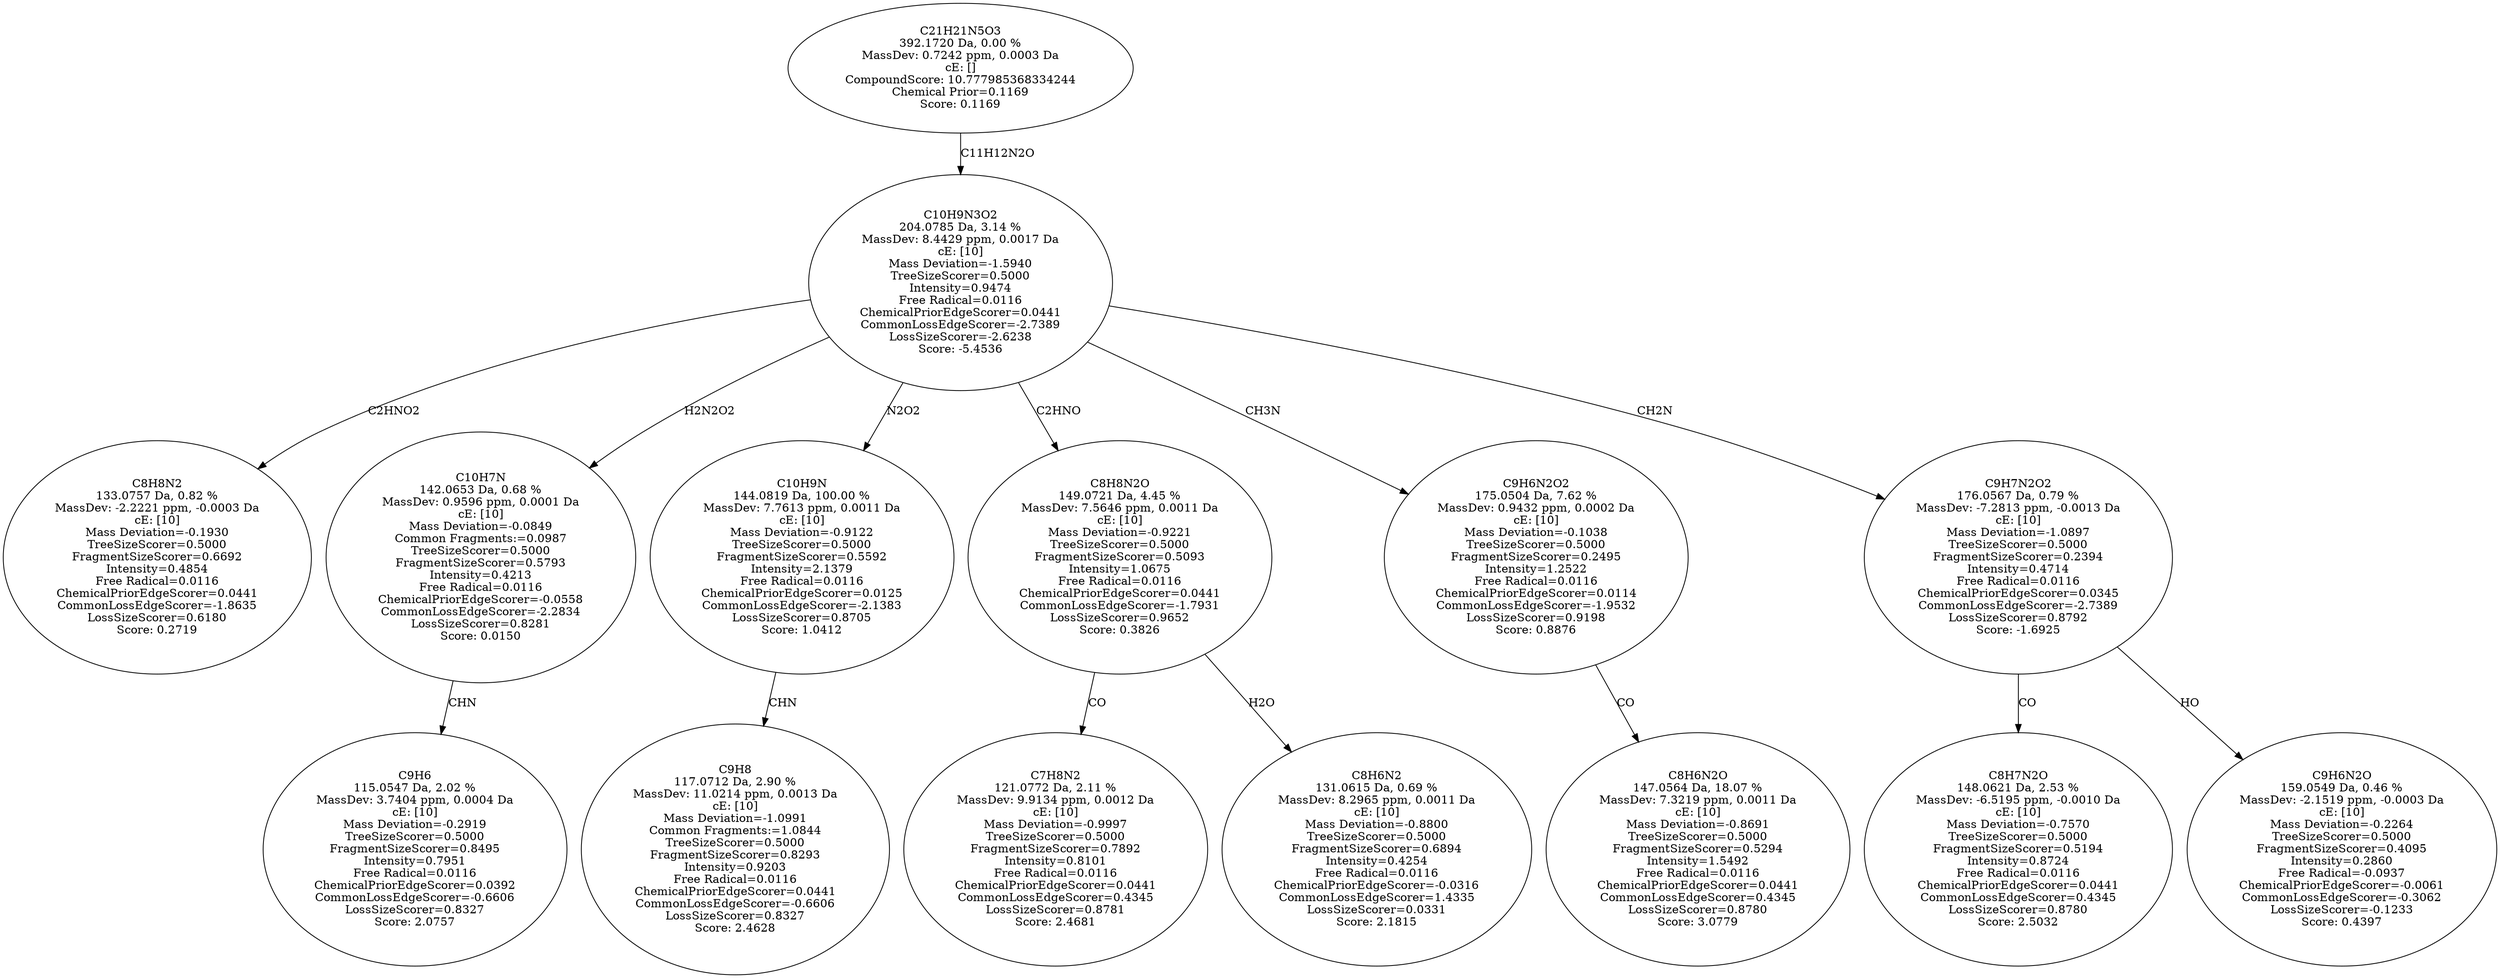 strict digraph {
v1 [label="C8H8N2\n133.0757 Da, 0.82 %\nMassDev: -2.2221 ppm, -0.0003 Da\ncE: [10]\nMass Deviation=-0.1930\nTreeSizeScorer=0.5000\nFragmentSizeScorer=0.6692\nIntensity=0.4854\nFree Radical=0.0116\nChemicalPriorEdgeScorer=0.0441\nCommonLossEdgeScorer=-1.8635\nLossSizeScorer=0.6180\nScore: 0.2719"];
v2 [label="C9H6\n115.0547 Da, 2.02 %\nMassDev: 3.7404 ppm, 0.0004 Da\ncE: [10]\nMass Deviation=-0.2919\nTreeSizeScorer=0.5000\nFragmentSizeScorer=0.8495\nIntensity=0.7951\nFree Radical=0.0116\nChemicalPriorEdgeScorer=0.0392\nCommonLossEdgeScorer=-0.6606\nLossSizeScorer=0.8327\nScore: 2.0757"];
v3 [label="C10H7N\n142.0653 Da, 0.68 %\nMassDev: 0.9596 ppm, 0.0001 Da\ncE: [10]\nMass Deviation=-0.0849\nCommon Fragments:=0.0987\nTreeSizeScorer=0.5000\nFragmentSizeScorer=0.5793\nIntensity=0.4213\nFree Radical=0.0116\nChemicalPriorEdgeScorer=-0.0558\nCommonLossEdgeScorer=-2.2834\nLossSizeScorer=0.8281\nScore: 0.0150"];
v4 [label="C9H8\n117.0712 Da, 2.90 %\nMassDev: 11.0214 ppm, 0.0013 Da\ncE: [10]\nMass Deviation=-1.0991\nCommon Fragments:=1.0844\nTreeSizeScorer=0.5000\nFragmentSizeScorer=0.8293\nIntensity=0.9203\nFree Radical=0.0116\nChemicalPriorEdgeScorer=0.0441\nCommonLossEdgeScorer=-0.6606\nLossSizeScorer=0.8327\nScore: 2.4628"];
v5 [label="C10H9N\n144.0819 Da, 100.00 %\nMassDev: 7.7613 ppm, 0.0011 Da\ncE: [10]\nMass Deviation=-0.9122\nTreeSizeScorer=0.5000\nFragmentSizeScorer=0.5592\nIntensity=2.1379\nFree Radical=0.0116\nChemicalPriorEdgeScorer=0.0125\nCommonLossEdgeScorer=-2.1383\nLossSizeScorer=0.8705\nScore: 1.0412"];
v6 [label="C7H8N2\n121.0772 Da, 2.11 %\nMassDev: 9.9134 ppm, 0.0012 Da\ncE: [10]\nMass Deviation=-0.9997\nTreeSizeScorer=0.5000\nFragmentSizeScorer=0.7892\nIntensity=0.8101\nFree Radical=0.0116\nChemicalPriorEdgeScorer=0.0441\nCommonLossEdgeScorer=0.4345\nLossSizeScorer=0.8781\nScore: 2.4681"];
v7 [label="C8H6N2\n131.0615 Da, 0.69 %\nMassDev: 8.2965 ppm, 0.0011 Da\ncE: [10]\nMass Deviation=-0.8800\nTreeSizeScorer=0.5000\nFragmentSizeScorer=0.6894\nIntensity=0.4254\nFree Radical=0.0116\nChemicalPriorEdgeScorer=-0.0316\nCommonLossEdgeScorer=1.4335\nLossSizeScorer=0.0331\nScore: 2.1815"];
v8 [label="C8H8N2O\n149.0721 Da, 4.45 %\nMassDev: 7.5646 ppm, 0.0011 Da\ncE: [10]\nMass Deviation=-0.9221\nTreeSizeScorer=0.5000\nFragmentSizeScorer=0.5093\nIntensity=1.0675\nFree Radical=0.0116\nChemicalPriorEdgeScorer=0.0441\nCommonLossEdgeScorer=-1.7931\nLossSizeScorer=0.9652\nScore: 0.3826"];
v9 [label="C8H6N2O\n147.0564 Da, 18.07 %\nMassDev: 7.3219 ppm, 0.0011 Da\ncE: [10]\nMass Deviation=-0.8691\nTreeSizeScorer=0.5000\nFragmentSizeScorer=0.5294\nIntensity=1.5492\nFree Radical=0.0116\nChemicalPriorEdgeScorer=0.0441\nCommonLossEdgeScorer=0.4345\nLossSizeScorer=0.8780\nScore: 3.0779"];
v10 [label="C9H6N2O2\n175.0504 Da, 7.62 %\nMassDev: 0.9432 ppm, 0.0002 Da\ncE: [10]\nMass Deviation=-0.1038\nTreeSizeScorer=0.5000\nFragmentSizeScorer=0.2495\nIntensity=1.2522\nFree Radical=0.0116\nChemicalPriorEdgeScorer=0.0114\nCommonLossEdgeScorer=-1.9532\nLossSizeScorer=0.9198\nScore: 0.8876"];
v11 [label="C8H7N2O\n148.0621 Da, 2.53 %\nMassDev: -6.5195 ppm, -0.0010 Da\ncE: [10]\nMass Deviation=-0.7570\nTreeSizeScorer=0.5000\nFragmentSizeScorer=0.5194\nIntensity=0.8724\nFree Radical=0.0116\nChemicalPriorEdgeScorer=0.0441\nCommonLossEdgeScorer=0.4345\nLossSizeScorer=0.8780\nScore: 2.5032"];
v12 [label="C9H6N2O\n159.0549 Da, 0.46 %\nMassDev: -2.1519 ppm, -0.0003 Da\ncE: [10]\nMass Deviation=-0.2264\nTreeSizeScorer=0.5000\nFragmentSizeScorer=0.4095\nIntensity=0.2860\nFree Radical=-0.0937\nChemicalPriorEdgeScorer=-0.0061\nCommonLossEdgeScorer=-0.3062\nLossSizeScorer=-0.1233\nScore: 0.4397"];
v13 [label="C9H7N2O2\n176.0567 Da, 0.79 %\nMassDev: -7.2813 ppm, -0.0013 Da\ncE: [10]\nMass Deviation=-1.0897\nTreeSizeScorer=0.5000\nFragmentSizeScorer=0.2394\nIntensity=0.4714\nFree Radical=0.0116\nChemicalPriorEdgeScorer=0.0345\nCommonLossEdgeScorer=-2.7389\nLossSizeScorer=0.8792\nScore: -1.6925"];
v14 [label="C10H9N3O2\n204.0785 Da, 3.14 %\nMassDev: 8.4429 ppm, 0.0017 Da\ncE: [10]\nMass Deviation=-1.5940\nTreeSizeScorer=0.5000\nIntensity=0.9474\nFree Radical=0.0116\nChemicalPriorEdgeScorer=0.0441\nCommonLossEdgeScorer=-2.7389\nLossSizeScorer=-2.6238\nScore: -5.4536"];
v15 [label="C21H21N5O3\n392.1720 Da, 0.00 %\nMassDev: 0.7242 ppm, 0.0003 Da\ncE: []\nCompoundScore: 10.777985368334244\nChemical Prior=0.1169\nScore: 0.1169"];
v14 -> v1 [label="C2HNO2"];
v3 -> v2 [label="CHN"];
v14 -> v3 [label="H2N2O2"];
v5 -> v4 [label="CHN"];
v14 -> v5 [label="N2O2"];
v8 -> v6 [label="CO"];
v8 -> v7 [label="H2O"];
v14 -> v8 [label="C2HNO"];
v10 -> v9 [label="CO"];
v14 -> v10 [label="CH3N"];
v13 -> v11 [label="CO"];
v13 -> v12 [label="HO"];
v14 -> v13 [label="CH2N"];
v15 -> v14 [label="C11H12N2O"];
}
